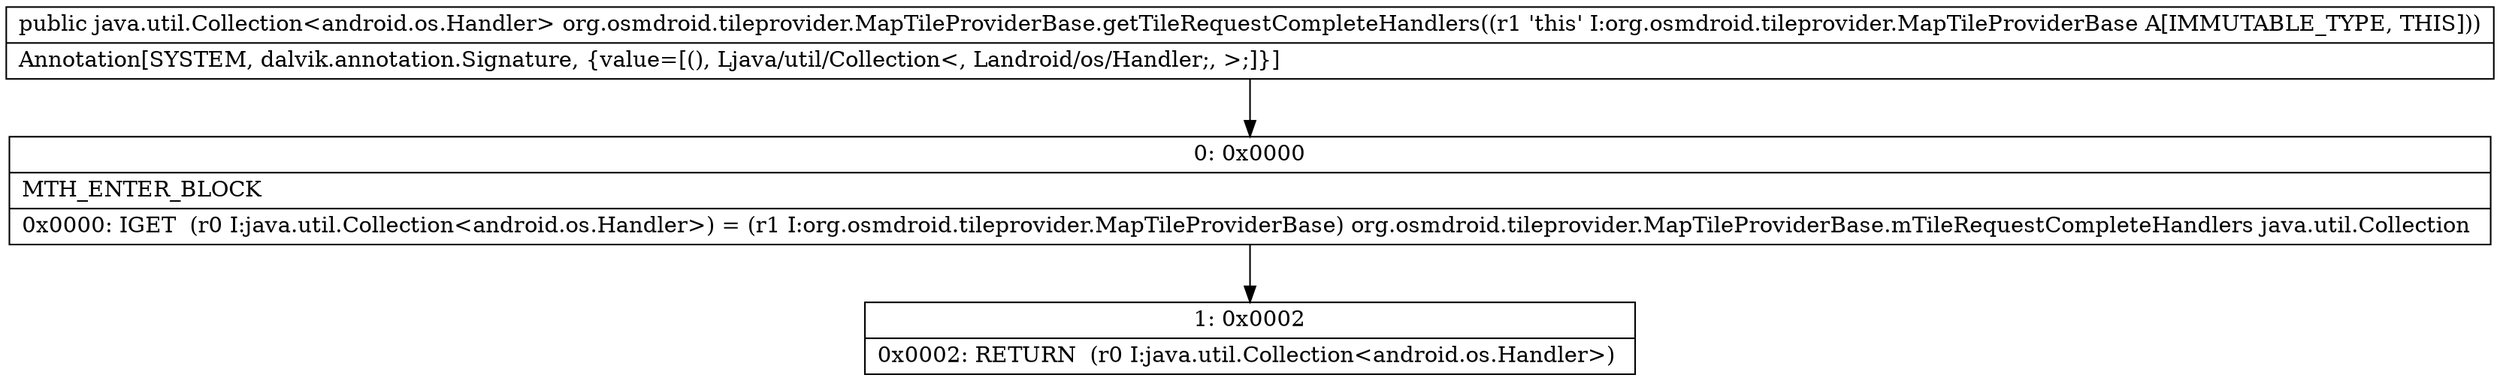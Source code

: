 digraph "CFG fororg.osmdroid.tileprovider.MapTileProviderBase.getTileRequestCompleteHandlers()Ljava\/util\/Collection;" {
Node_0 [shape=record,label="{0\:\ 0x0000|MTH_ENTER_BLOCK\l|0x0000: IGET  (r0 I:java.util.Collection\<android.os.Handler\>) = (r1 I:org.osmdroid.tileprovider.MapTileProviderBase) org.osmdroid.tileprovider.MapTileProviderBase.mTileRequestCompleteHandlers java.util.Collection \l}"];
Node_1 [shape=record,label="{1\:\ 0x0002|0x0002: RETURN  (r0 I:java.util.Collection\<android.os.Handler\>) \l}"];
MethodNode[shape=record,label="{public java.util.Collection\<android.os.Handler\> org.osmdroid.tileprovider.MapTileProviderBase.getTileRequestCompleteHandlers((r1 'this' I:org.osmdroid.tileprovider.MapTileProviderBase A[IMMUTABLE_TYPE, THIS]))  | Annotation[SYSTEM, dalvik.annotation.Signature, \{value=[(), Ljava\/util\/Collection\<, Landroid\/os\/Handler;, \>;]\}]\l}"];
MethodNode -> Node_0;
Node_0 -> Node_1;
}

